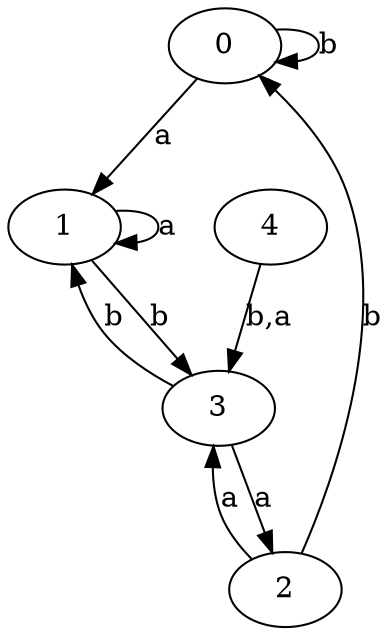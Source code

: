 digraph {
 ranksep=0.5;
 d2tdocpreamble = "\usetikzlibrary{automata}";
 d2tfigpreamble = "\tikzstyle{every state}= [ draw=blue!50,very thick,fill=blue!20]  \tikzstyle{auto}= [fill=white]";
 node [style="state"];
 edge [lblstyle="auto",topath="bend right", len=4  ]
  "0" [label="0",style = "state, initial"];
  "1" [label="1",style = "state, accepting"];
  "2" [label="2",];
  "3" [label="3",];
  "4" [label="4",];
  "0" -> "0" [label="b",topath="loop above"];
  "0" -> "1" [label="a"];
  "1" -> "1" [label="a",topath="loop above"];
  "1" -> "3" [label="b"];
  "2" -> "0" [label="b"];
  "2" -> "3" [label="a"];
  "3" -> "1" [label="b"];
  "3" -> "2" [label="a"];
  "4" -> "3" [label="b,a"];
}